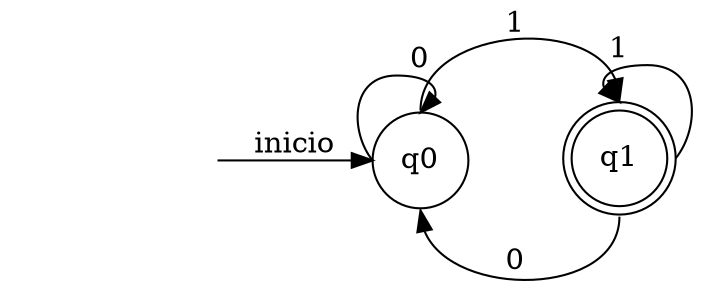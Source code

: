 digraph automata_finito {
    rankdir = LR;

    #definir estados
    invisible [style=invisible]
    estado_inicial [label=q0 shape=circle]
    estado_final [label=q1 shape=doublecircle]

    # definir transiciones
    invisible -> estado_inicial [label=inicio]
    estado_inicial:w -> estado_inicial:n [label=0]
    estado_inicial:n -> estado_final:n [label=1]
    estado_final:e -> estado_final:n [label=1]
    estado_final:s -> estado_inicial:s [label=0]
}